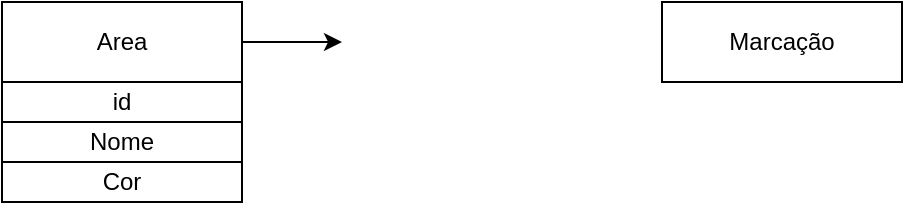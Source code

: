 <mxfile version="26.2.12">
  <diagram name="Página-1" id="kOlUkbhUVTrSechtVCCX">
    <mxGraphModel dx="799" dy="469" grid="1" gridSize="10" guides="1" tooltips="1" connect="1" arrows="1" fold="1" page="1" pageScale="1" pageWidth="827" pageHeight="1169" math="0" shadow="0">
      <root>
        <mxCell id="0" />
        <mxCell id="1" parent="0" />
        <mxCell id="djw6pl3YEqS7y8JsR5oa-10" style="edgeStyle=orthogonalEdgeStyle;rounded=0;orthogonalLoop=1;jettySize=auto;html=1;entryX=0;entryY=0.5;entryDx=0;entryDy=0;" edge="1" parent="1" source="QnbcaSNNXja9v9yhrlxL-2">
          <mxGeometry relative="1" as="geometry">
            <mxPoint x="230" y="210" as="targetPoint" />
          </mxGeometry>
        </mxCell>
        <mxCell id="QnbcaSNNXja9v9yhrlxL-2" value="Area" style="rounded=0;whiteSpace=wrap;html=1;fillColor=default;strokeColor=default;" parent="1" vertex="1">
          <mxGeometry x="60" y="190" width="120" height="40" as="geometry" />
        </mxCell>
        <mxCell id="djw6pl3YEqS7y8JsR5oa-5" value="Nome" style="rounded=0;whiteSpace=wrap;html=1;" vertex="1" parent="1">
          <mxGeometry x="60" y="250" width="120" height="20" as="geometry" />
        </mxCell>
        <mxCell id="djw6pl3YEqS7y8JsR5oa-6" value="Cor" style="rounded=0;whiteSpace=wrap;html=1;" vertex="1" parent="1">
          <mxGeometry x="60" y="270" width="120" height="20" as="geometry" />
        </mxCell>
        <mxCell id="djw6pl3YEqS7y8JsR5oa-7" value="Marcação" style="rounded=0;whiteSpace=wrap;html=1;" vertex="1" parent="1">
          <mxGeometry x="390" y="190" width="120" height="40" as="geometry" />
        </mxCell>
        <mxCell id="djw6pl3YEqS7y8JsR5oa-12" value="id" style="rounded=0;whiteSpace=wrap;html=1;" vertex="1" parent="1">
          <mxGeometry x="60" y="230" width="120" height="20" as="geometry" />
        </mxCell>
      </root>
    </mxGraphModel>
  </diagram>
</mxfile>

